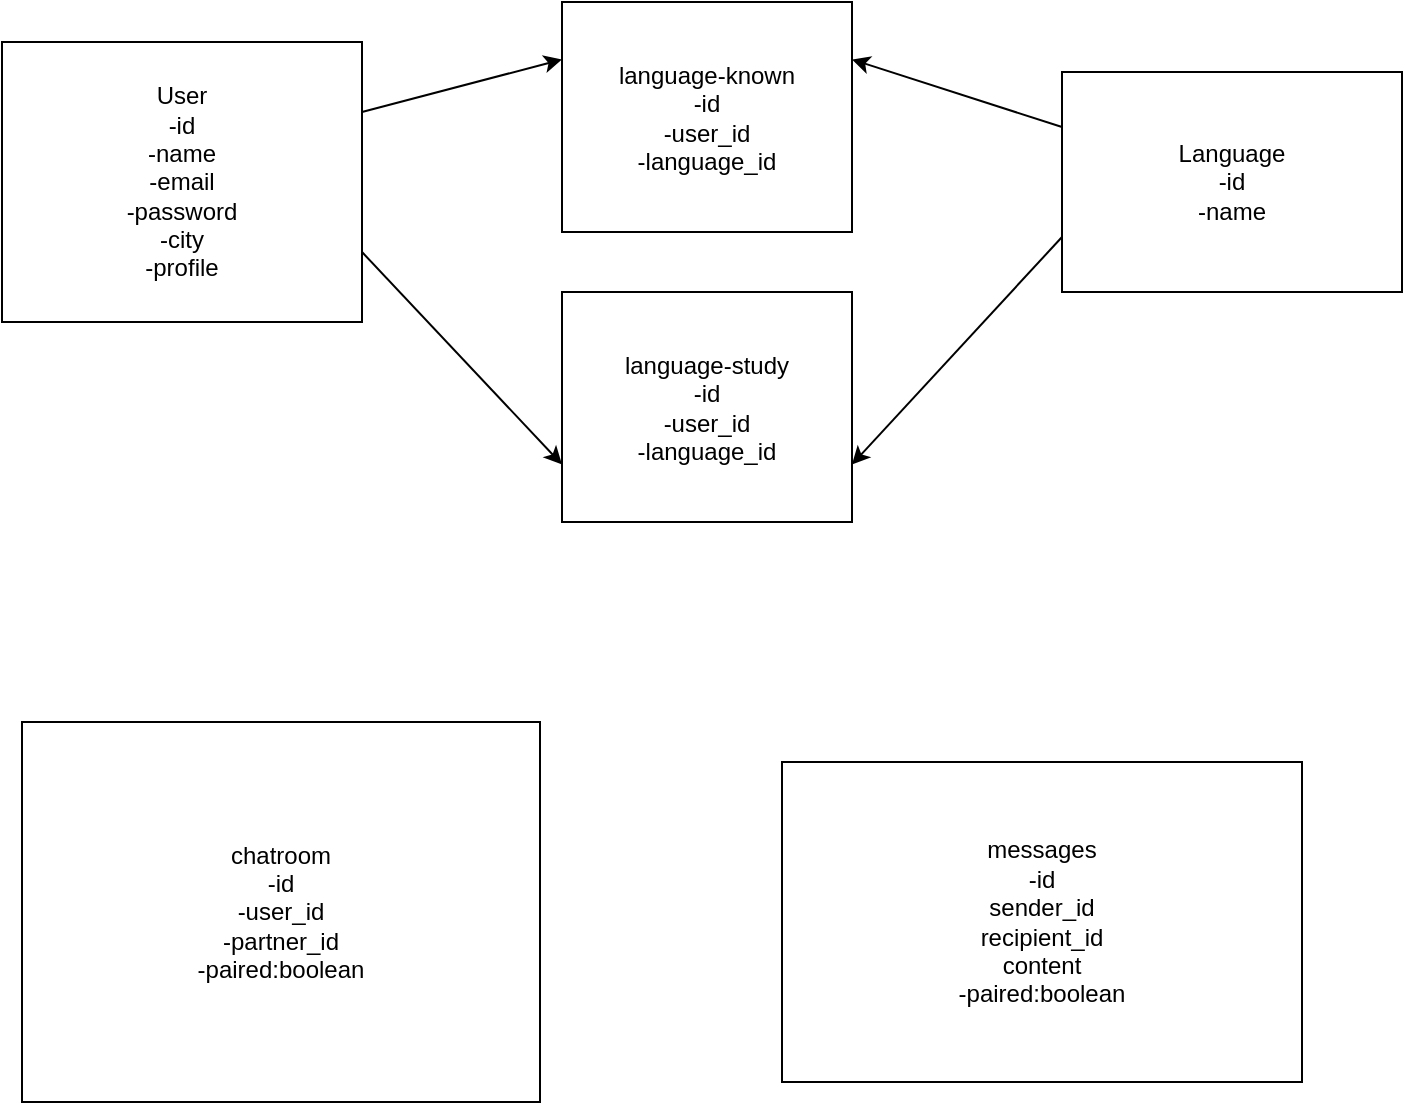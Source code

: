 <mxfile>
    <diagram id="-ogR5qn_r7zbP5uKiCcP" name="Page-1">
        <mxGraphModel dx="665" dy="700" grid="1" gridSize="10" guides="1" tooltips="1" connect="1" arrows="1" fold="1" page="1" pageScale="1" pageWidth="850" pageHeight="1100" math="0" shadow="0">
            <root>
                <mxCell id="0"/>
                <mxCell id="1" parent="0"/>
                <mxCell id="6" style="edgeStyle=none;html=1;exitX=1;exitY=0.25;exitDx=0;exitDy=0;entryX=0;entryY=0.25;entryDx=0;entryDy=0;" parent="1" source="2" target="4" edge="1">
                    <mxGeometry relative="1" as="geometry"/>
                </mxCell>
                <mxCell id="8" style="edgeStyle=none;html=1;exitX=1;exitY=0.75;exitDx=0;exitDy=0;entryX=0;entryY=0.75;entryDx=0;entryDy=0;" parent="1" source="2" target="5" edge="1">
                    <mxGeometry relative="1" as="geometry"/>
                </mxCell>
                <mxCell id="2" value="User&lt;br&gt;-id&lt;br&gt;-name&lt;br&gt;-email&lt;br&gt;-password&lt;br&gt;-city&lt;br&gt;-profile" style="whiteSpace=wrap;html=1;" parent="1" vertex="1">
                    <mxGeometry x="70" y="30" width="180" height="140" as="geometry"/>
                </mxCell>
                <mxCell id="7" style="edgeStyle=none;html=1;exitX=0;exitY=0.25;exitDx=0;exitDy=0;entryX=1;entryY=0.25;entryDx=0;entryDy=0;" parent="1" source="3" target="4" edge="1">
                    <mxGeometry relative="1" as="geometry"/>
                </mxCell>
                <mxCell id="9" style="edgeStyle=none;html=1;exitX=0;exitY=0.75;exitDx=0;exitDy=0;entryX=1;entryY=0.75;entryDx=0;entryDy=0;" parent="1" source="3" target="5" edge="1">
                    <mxGeometry relative="1" as="geometry"/>
                </mxCell>
                <mxCell id="3" value="Language&lt;br&gt;-id&lt;br&gt;-name" style="whiteSpace=wrap;html=1;" parent="1" vertex="1">
                    <mxGeometry x="600" y="45" width="170" height="110" as="geometry"/>
                </mxCell>
                <mxCell id="4" value="language-known&lt;br&gt;-id&lt;br&gt;-user_id&lt;br&gt;-language_id" style="whiteSpace=wrap;html=1;" parent="1" vertex="1">
                    <mxGeometry x="350" y="10" width="145" height="115" as="geometry"/>
                </mxCell>
                <mxCell id="5" value="language-study&lt;br&gt;-id&lt;br&gt;-user_id&lt;br&gt;-language_id" style="whiteSpace=wrap;html=1;" parent="1" vertex="1">
                    <mxGeometry x="350" y="155" width="145" height="115" as="geometry"/>
                </mxCell>
                <mxCell id="10" value="chatroom&lt;br&gt;-id&lt;br&gt;-user_id&lt;br&gt;-partner_id&lt;br&gt;-paired:boolean" style="whiteSpace=wrap;html=1;" vertex="1" parent="1">
                    <mxGeometry x="80" y="370" width="259" height="190" as="geometry"/>
                </mxCell>
                <mxCell id="11" value="messages&lt;br&gt;-id&lt;br&gt;sender_id&lt;br&gt;recipient_id&lt;br&gt;content&lt;br&gt;-paired:boolean" style="whiteSpace=wrap;html=1;" vertex="1" parent="1">
                    <mxGeometry x="460" y="390" width="260" height="160" as="geometry"/>
                </mxCell>
            </root>
        </mxGraphModel>
    </diagram>
</mxfile>